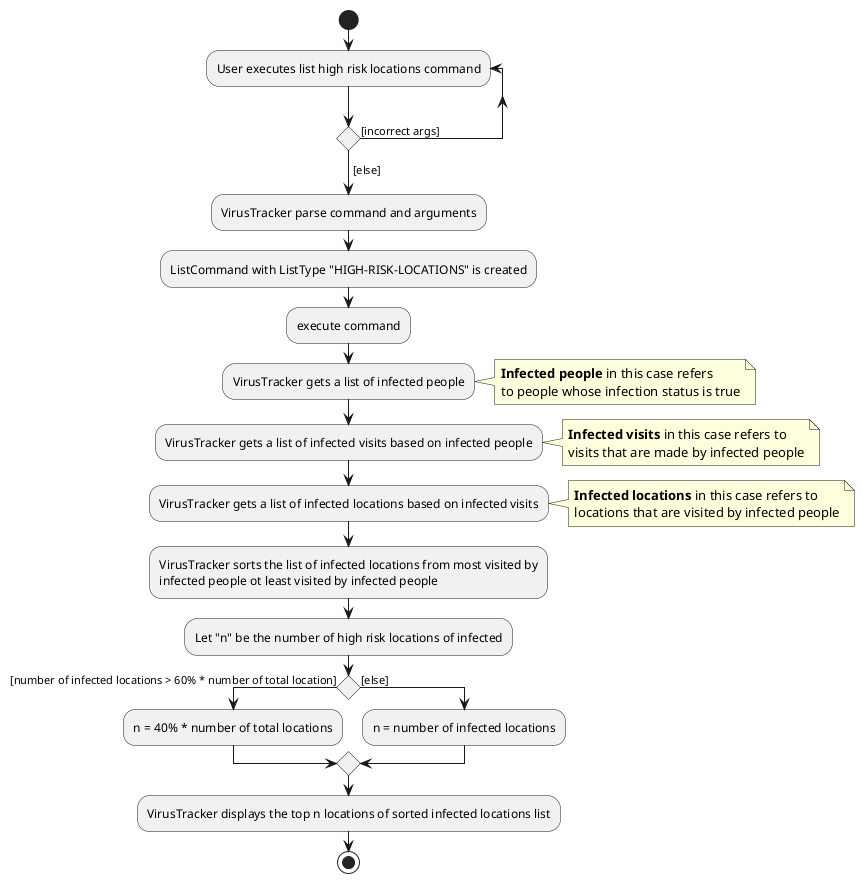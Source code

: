 @startuml
start

'Since the beta syntax does not support placing the condition outside the
'diamond we place it as the true branch instead.

repeat :User executes list high risk locations command;
repeat while () is ([incorrect args])
->[else];

:VirusTracker parse command and arguments;

:ListCommand with ListType "HIGH-RISK-LOCATIONS" is created;

:execute command;

:VirusTracker gets a list of infected people;
note right
    **Infected people** in this case refers
    to people whose infection status is true
endnote

:VirusTracker gets a list of infected visits based on infected people;
note right
    **Infected visits** in this case refers to
    visits that are made by infected people
endnote

:VirusTracker gets a list of infected locations based on infected visits;
note right
    **Infected locations** in this case refers to
    locations that are visited by infected people
endnote

:VirusTracker sorts the list of infected locations from most visited by
infected people ot least visited by infected people;

:Let "n" be the number of high risk locations of infected;

if () then ([number of infected locations > 60% * number of total location])
    :n = 40% * number of total locations;
else ([else])
    :n = number of infected locations;
endif

:VirusTracker displays the top n locations of sorted infected locations list;

stop

@enduml
